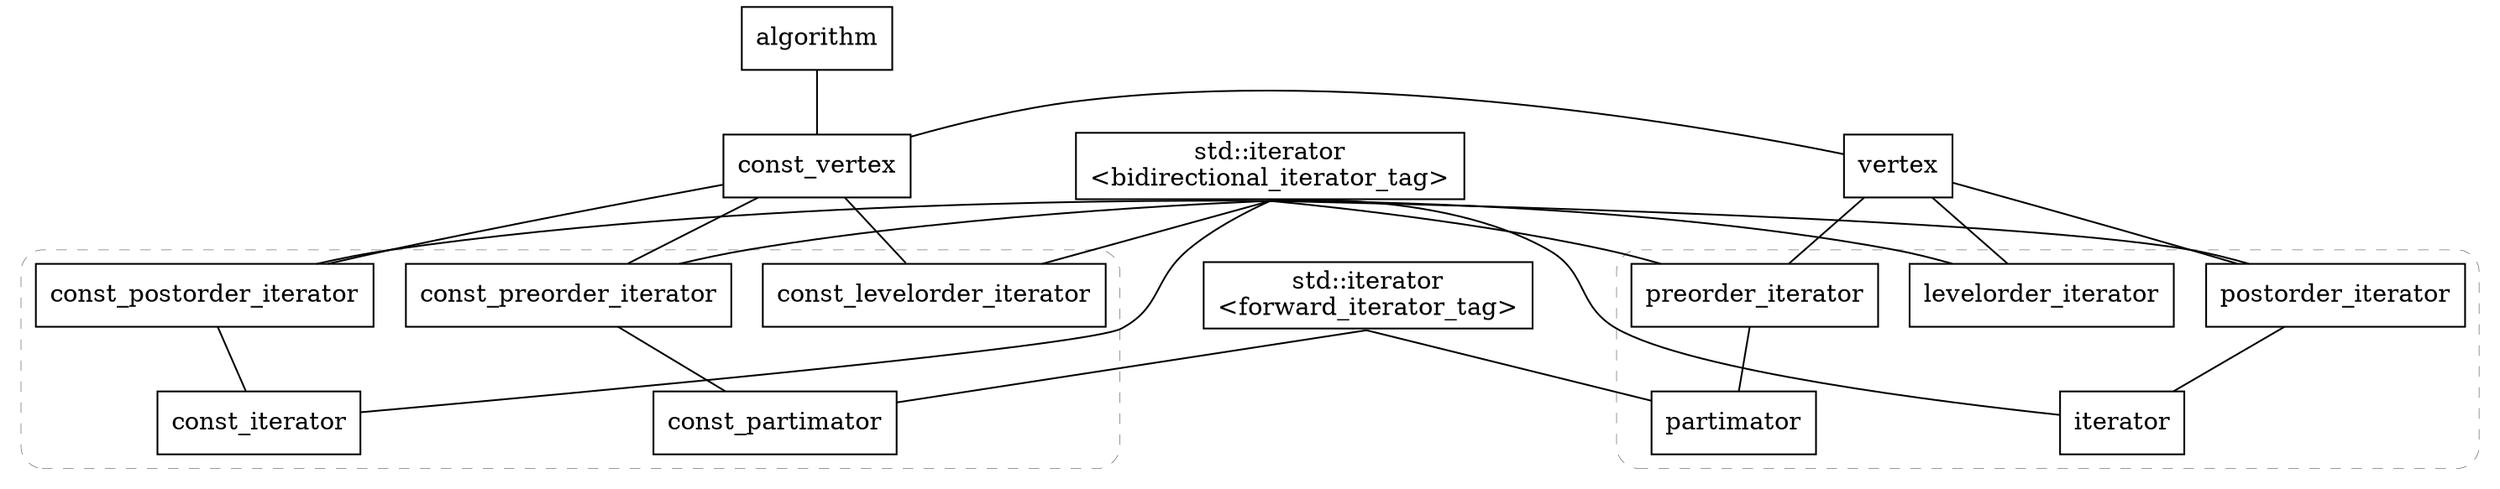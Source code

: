 strict digraph
{
dpi = 64
node[shape = box]

// composition
edge[arrowtail = diamond, arrowhead = none]
algorithm -> const_vertex
//algorithm -> vertex
const_vertex -> { const_postorder_iterator; const_preorder_iterator; const_levelorder_iterator }
vertex -> { postorder_iterator; preorder_iterator; levelorder_iterator }
const_postorder_iterator -> const_iterator
const_preorder_iterator -> const_partimator
postorder_iterator -> iterator
preorder_iterator -> partimator

// generalization (inheritance)
edge[arrowtail = empty, sametail = 1]
const_vertex -> vertex
std_bidirectional_iterator[label = "std::iterator\n<bidirectional_iterator_tag>"]
std_forward_iterator[label = "std::iterator\n<forward_iterator_tag>"]
std_bidirectional_iterator -> { const_postorder_iterator; const_preorder_iterator; const_levelorder_iterator; const_iterator; postorder_iterator; preorder_iterator; levelorder_iterator; iterator }
std_forward_iterator -> { const_partimator; partimator }

{ rank = same; const_vertex; vertex }

subgraph cluster_0
{ style = "dashed, rounded, setlinewidth(0.2)"; vertex; postorder_iterator; preorder_iterator; levelorder_iterator; iterator; partimator }
subgraph cluster_1
{ style = "dashed, rounded, setlinewidth(0.2)"; const_vertex; const_postorder_iterator; const_preorder_iterator; const_levelorder_iterator; const_iterator; const_partimator }
}
